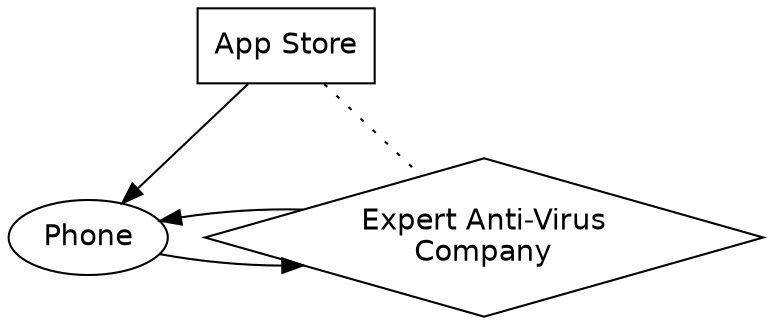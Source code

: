 digraph mcafee {
  overlap = false;
  splines = true;

  appStore [label="App Store"                  shape=box     fontname="Helvetica"]
  phone    [label="Phone"                      shape=oval    fontname="Helvetica"]
  checker  [label="Expert Anti-Virus\nCompany" shape=diamond fontname="Helvetica"]
    
  appStore -> phone;
  appStore -> checker [arrowhead=none style=dotted];
  phone    -> checker;
  checker  -> phone;

  {rank=same checker phone}
}

